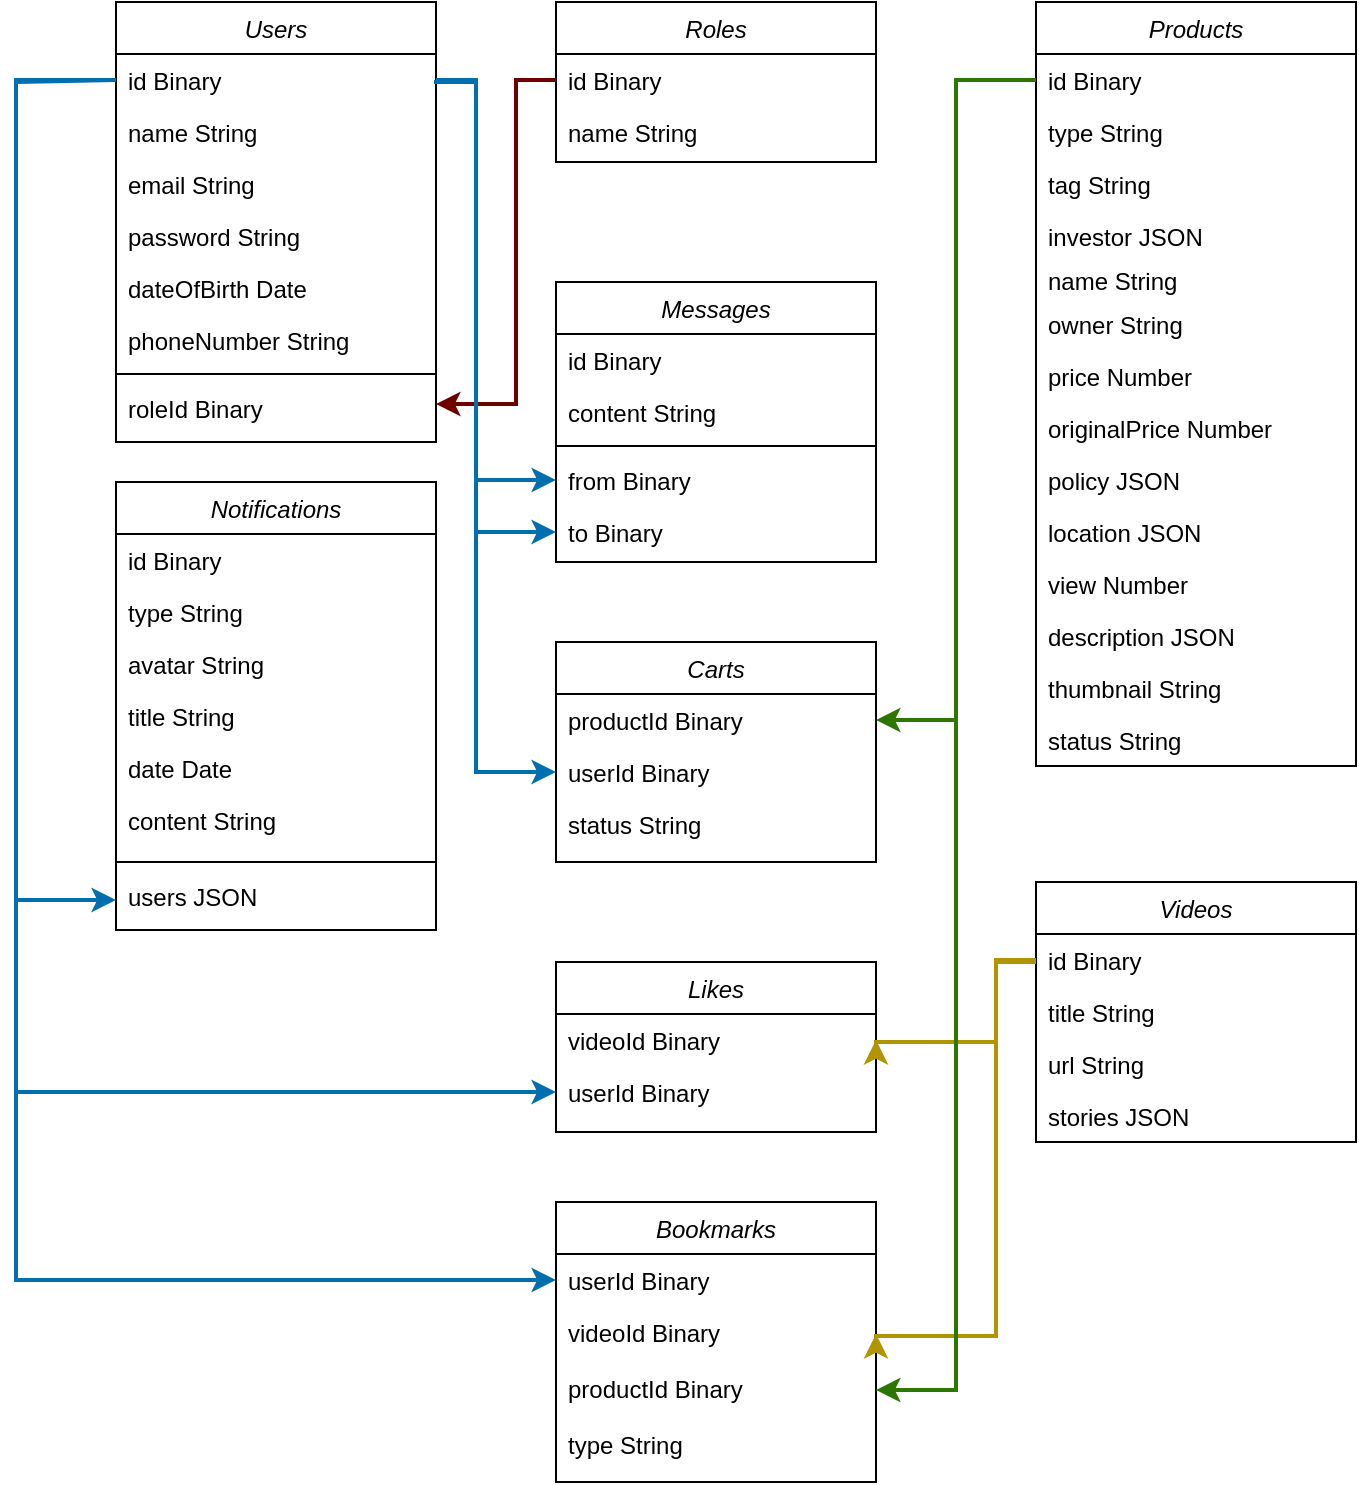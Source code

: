 <mxfile version="21.6.5" type="device">
  <diagram id="C5RBs43oDa-KdzZeNtuy" name="Page-1">
    <mxGraphModel dx="2072" dy="667" grid="1" gridSize="10" guides="1" tooltips="1" connect="1" arrows="1" fold="1" page="1" pageScale="1" pageWidth="827" pageHeight="1169" math="0" shadow="0">
      <root>
        <mxCell id="WIyWlLk6GJQsqaUBKTNV-0" />
        <mxCell id="WIyWlLk6GJQsqaUBKTNV-1" parent="WIyWlLk6GJQsqaUBKTNV-0" />
        <mxCell id="zkfFHV4jXpPFQw0GAbJ--0" value="Users" style="swimlane;fontStyle=2;align=center;verticalAlign=top;childLayout=stackLayout;horizontal=1;startSize=26;horizontalStack=0;resizeParent=1;resizeLast=0;collapsible=1;marginBottom=0;rounded=0;shadow=0;strokeWidth=1;" parent="WIyWlLk6GJQsqaUBKTNV-1" vertex="1">
          <mxGeometry x="100" y="10" width="160" height="220" as="geometry">
            <mxRectangle x="30" y="30" width="160" height="26" as="alternateBounds" />
          </mxGeometry>
        </mxCell>
        <mxCell id="zkfFHV4jXpPFQw0GAbJ--1" value="id Binary" style="text;align=left;verticalAlign=top;spacingLeft=4;spacingRight=4;overflow=hidden;rotatable=0;points=[[0,0.5],[1,0.5]];portConstraint=eastwest;" parent="zkfFHV4jXpPFQw0GAbJ--0" vertex="1">
          <mxGeometry y="26" width="160" height="26" as="geometry" />
        </mxCell>
        <mxCell id="zkfFHV4jXpPFQw0GAbJ--2" value="name String" style="text;align=left;verticalAlign=top;spacingLeft=4;spacingRight=4;overflow=hidden;rotatable=0;points=[[0,0.5],[1,0.5]];portConstraint=eastwest;rounded=0;shadow=0;html=0;" parent="zkfFHV4jXpPFQw0GAbJ--0" vertex="1">
          <mxGeometry y="52" width="160" height="26" as="geometry" />
        </mxCell>
        <mxCell id="zkfFHV4jXpPFQw0GAbJ--5" value="email String" style="text;align=left;verticalAlign=top;spacingLeft=4;spacingRight=4;overflow=hidden;rotatable=0;points=[[0,0.5],[1,0.5]];portConstraint=eastwest;" parent="zkfFHV4jXpPFQw0GAbJ--0" vertex="1">
          <mxGeometry y="78" width="160" height="26" as="geometry" />
        </mxCell>
        <mxCell id="zkfFHV4jXpPFQw0GAbJ--3" value="password String" style="text;align=left;verticalAlign=top;spacingLeft=4;spacingRight=4;overflow=hidden;rotatable=0;points=[[0,0.5],[1,0.5]];portConstraint=eastwest;rounded=0;shadow=0;html=0;" parent="zkfFHV4jXpPFQw0GAbJ--0" vertex="1">
          <mxGeometry y="104" width="160" height="26" as="geometry" />
        </mxCell>
        <mxCell id="c6Am1jkjLjHyoEUc6By3-8" value="dateOfBirth Date" style="text;align=left;verticalAlign=top;spacingLeft=4;spacingRight=4;overflow=hidden;rotatable=0;points=[[0,0.5],[1,0.5]];portConstraint=eastwest;rounded=0;shadow=0;html=0;" vertex="1" parent="zkfFHV4jXpPFQw0GAbJ--0">
          <mxGeometry y="130" width="160" height="26" as="geometry" />
        </mxCell>
        <mxCell id="c6Am1jkjLjHyoEUc6By3-9" value="phoneNumber String" style="text;align=left;verticalAlign=top;spacingLeft=4;spacingRight=4;overflow=hidden;rotatable=0;points=[[0,0.5],[1,0.5]];portConstraint=eastwest;rounded=0;shadow=0;html=0;" vertex="1" parent="zkfFHV4jXpPFQw0GAbJ--0">
          <mxGeometry y="156" width="160" height="26" as="geometry" />
        </mxCell>
        <mxCell id="9Z3LGnj8xISVBrvNvoKR-9" value="" style="line;html=1;strokeWidth=1;align=left;verticalAlign=middle;spacingTop=-1;spacingLeft=3;spacingRight=3;rotatable=0;labelPosition=right;points=[];portConstraint=eastwest;" parent="zkfFHV4jXpPFQw0GAbJ--0" vertex="1">
          <mxGeometry y="182" width="160" height="8" as="geometry" />
        </mxCell>
        <mxCell id="9Z3LGnj8xISVBrvNvoKR-8" value="roleId Binary" style="text;align=left;verticalAlign=top;spacingLeft=4;spacingRight=4;overflow=hidden;rotatable=0;points=[[0,0.5],[1,0.5]];portConstraint=eastwest;rounded=0;shadow=0;html=0;" parent="zkfFHV4jXpPFQw0GAbJ--0" vertex="1">
          <mxGeometry y="190" width="160" height="22" as="geometry" />
        </mxCell>
        <mxCell id="9Z3LGnj8xISVBrvNvoKR-10" value="Roles" style="swimlane;fontStyle=2;align=center;verticalAlign=top;childLayout=stackLayout;horizontal=1;startSize=26;horizontalStack=0;resizeParent=1;resizeLast=0;collapsible=1;marginBottom=0;rounded=0;shadow=0;strokeWidth=1;" parent="WIyWlLk6GJQsqaUBKTNV-1" vertex="1">
          <mxGeometry x="320" y="10" width="160" height="80" as="geometry">
            <mxRectangle x="30" y="30" width="160" height="26" as="alternateBounds" />
          </mxGeometry>
        </mxCell>
        <mxCell id="9Z3LGnj8xISVBrvNvoKR-11" value="id Binary" style="text;align=left;verticalAlign=top;spacingLeft=4;spacingRight=4;overflow=hidden;rotatable=0;points=[[0,0.5],[1,0.5]];portConstraint=eastwest;" parent="9Z3LGnj8xISVBrvNvoKR-10" vertex="1">
          <mxGeometry y="26" width="160" height="26" as="geometry" />
        </mxCell>
        <mxCell id="9Z3LGnj8xISVBrvNvoKR-12" value="name String" style="text;align=left;verticalAlign=top;spacingLeft=4;spacingRight=4;overflow=hidden;rotatable=0;points=[[0,0.5],[1,0.5]];portConstraint=eastwest;rounded=0;shadow=0;html=0;" parent="9Z3LGnj8xISVBrvNvoKR-10" vertex="1">
          <mxGeometry y="52" width="160" height="28" as="geometry" />
        </mxCell>
        <mxCell id="9Z3LGnj8xISVBrvNvoKR-17" style="edgeStyle=orthogonalEdgeStyle;rounded=0;orthogonalLoop=1;jettySize=auto;html=1;exitX=0;exitY=0.5;exitDx=0;exitDy=0;entryX=1;entryY=0.5;entryDx=0;entryDy=0;strokeWidth=2;fillColor=#a20025;strokeColor=#6F0000;" parent="WIyWlLk6GJQsqaUBKTNV-1" source="9Z3LGnj8xISVBrvNvoKR-11" target="9Z3LGnj8xISVBrvNvoKR-8" edge="1">
          <mxGeometry relative="1" as="geometry">
            <Array as="points">
              <mxPoint x="300" y="49" />
              <mxPoint x="300" y="211" />
            </Array>
          </mxGeometry>
        </mxCell>
        <mxCell id="9Z3LGnj8xISVBrvNvoKR-18" value="Products" style="swimlane;fontStyle=2;align=center;verticalAlign=top;childLayout=stackLayout;horizontal=1;startSize=26;horizontalStack=0;resizeParent=1;resizeLast=0;collapsible=1;marginBottom=0;rounded=0;shadow=0;strokeWidth=1;" parent="WIyWlLk6GJQsqaUBKTNV-1" vertex="1">
          <mxGeometry x="560" y="10" width="160" height="382" as="geometry">
            <mxRectangle x="30" y="30" width="160" height="26" as="alternateBounds" />
          </mxGeometry>
        </mxCell>
        <mxCell id="9Z3LGnj8xISVBrvNvoKR-19" value="id Binary" style="text;align=left;verticalAlign=top;spacingLeft=4;spacingRight=4;overflow=hidden;rotatable=0;points=[[0,0.5],[1,0.5]];portConstraint=eastwest;" parent="9Z3LGnj8xISVBrvNvoKR-18" vertex="1">
          <mxGeometry y="26" width="160" height="26" as="geometry" />
        </mxCell>
        <mxCell id="9Z3LGnj8xISVBrvNvoKR-21" value="type String" style="text;align=left;verticalAlign=top;spacingLeft=4;spacingRight=4;overflow=hidden;rotatable=0;points=[[0,0.5],[1,0.5]];portConstraint=eastwest;" parent="9Z3LGnj8xISVBrvNvoKR-18" vertex="1">
          <mxGeometry y="52" width="160" height="26" as="geometry" />
        </mxCell>
        <mxCell id="9Z3LGnj8xISVBrvNvoKR-24" value="tag String" style="text;align=left;verticalAlign=top;spacingLeft=4;spacingRight=4;overflow=hidden;rotatable=0;points=[[0,0.5],[1,0.5]];portConstraint=eastwest;rounded=0;shadow=0;html=0;" parent="9Z3LGnj8xISVBrvNvoKR-18" vertex="1">
          <mxGeometry y="78" width="160" height="26" as="geometry" />
        </mxCell>
        <mxCell id="c6Am1jkjLjHyoEUc6By3-12" value="investor JSON" style="text;align=left;verticalAlign=top;spacingLeft=4;spacingRight=4;overflow=hidden;rotatable=0;points=[[0,0.5],[1,0.5]];portConstraint=eastwest;rounded=0;shadow=0;html=0;" vertex="1" parent="9Z3LGnj8xISVBrvNvoKR-18">
          <mxGeometry y="104" width="160" height="22" as="geometry" />
        </mxCell>
        <mxCell id="c6Am1jkjLjHyoEUc6By3-20" value="name String" style="text;align=left;verticalAlign=top;spacingLeft=4;spacingRight=4;overflow=hidden;rotatable=0;points=[[0,0.5],[1,0.5]];portConstraint=eastwest;rounded=0;shadow=0;html=0;" vertex="1" parent="9Z3LGnj8xISVBrvNvoKR-18">
          <mxGeometry y="126" width="160" height="22" as="geometry" />
        </mxCell>
        <mxCell id="c6Am1jkjLjHyoEUc6By3-32" value="owner String" style="text;align=left;verticalAlign=top;spacingLeft=4;spacingRight=4;overflow=hidden;rotatable=0;points=[[0,0.5],[1,0.5]];portConstraint=eastwest;rounded=0;shadow=0;html=0;" vertex="1" parent="9Z3LGnj8xISVBrvNvoKR-18">
          <mxGeometry y="148" width="160" height="26" as="geometry" />
        </mxCell>
        <mxCell id="c6Am1jkjLjHyoEUc6By3-21" value="price Number" style="text;align=left;verticalAlign=top;spacingLeft=4;spacingRight=4;overflow=hidden;rotatable=0;points=[[0,0.5],[1,0.5]];portConstraint=eastwest;" vertex="1" parent="9Z3LGnj8xISVBrvNvoKR-18">
          <mxGeometry y="174" width="160" height="26" as="geometry" />
        </mxCell>
        <mxCell id="c6Am1jkjLjHyoEUc6By3-22" value="originalPrice Number" style="text;align=left;verticalAlign=top;spacingLeft=4;spacingRight=4;overflow=hidden;rotatable=0;points=[[0,0.5],[1,0.5]];portConstraint=eastwest;rounded=0;shadow=0;html=0;" vertex="1" parent="9Z3LGnj8xISVBrvNvoKR-18">
          <mxGeometry y="200" width="160" height="26" as="geometry" />
        </mxCell>
        <mxCell id="c6Am1jkjLjHyoEUc6By3-24" value="policy JSON" style="text;align=left;verticalAlign=top;spacingLeft=4;spacingRight=4;overflow=hidden;rotatable=0;points=[[0,0.5],[1,0.5]];portConstraint=eastwest;rounded=0;shadow=0;html=0;" vertex="1" parent="9Z3LGnj8xISVBrvNvoKR-18">
          <mxGeometry y="226" width="160" height="26" as="geometry" />
        </mxCell>
        <mxCell id="c6Am1jkjLjHyoEUc6By3-26" value="location JSON" style="text;align=left;verticalAlign=top;spacingLeft=4;spacingRight=4;overflow=hidden;rotatable=0;points=[[0,0.5],[1,0.5]];portConstraint=eastwest;" vertex="1" parent="9Z3LGnj8xISVBrvNvoKR-18">
          <mxGeometry y="252" width="160" height="26" as="geometry" />
        </mxCell>
        <mxCell id="c6Am1jkjLjHyoEUc6By3-27" value="view Number" style="text;align=left;verticalAlign=top;spacingLeft=4;spacingRight=4;overflow=hidden;rotatable=0;points=[[0,0.5],[1,0.5]];portConstraint=eastwest;rounded=0;shadow=0;html=0;" vertex="1" parent="9Z3LGnj8xISVBrvNvoKR-18">
          <mxGeometry y="278" width="160" height="26" as="geometry" />
        </mxCell>
        <mxCell id="c6Am1jkjLjHyoEUc6By3-25" value="description JSON" style="text;align=left;verticalAlign=top;spacingLeft=4;spacingRight=4;overflow=hidden;rotatable=0;points=[[0,0.5],[1,0.5]];portConstraint=eastwest;rounded=0;shadow=0;html=0;" vertex="1" parent="9Z3LGnj8xISVBrvNvoKR-18">
          <mxGeometry y="304" width="160" height="26" as="geometry" />
        </mxCell>
        <mxCell id="c6Am1jkjLjHyoEUc6By3-23" value="thumbnail String" style="text;align=left;verticalAlign=top;spacingLeft=4;spacingRight=4;overflow=hidden;rotatable=0;points=[[0,0.5],[1,0.5]];portConstraint=eastwest;" vertex="1" parent="9Z3LGnj8xISVBrvNvoKR-18">
          <mxGeometry y="330" width="160" height="26" as="geometry" />
        </mxCell>
        <mxCell id="c6Am1jkjLjHyoEUc6By3-33" value="status String" style="text;align=left;verticalAlign=top;spacingLeft=4;spacingRight=4;overflow=hidden;rotatable=0;points=[[0,0.5],[1,0.5]];portConstraint=eastwest;" vertex="1" parent="9Z3LGnj8xISVBrvNvoKR-18">
          <mxGeometry y="356" width="160" height="26" as="geometry" />
        </mxCell>
        <mxCell id="9Z3LGnj8xISVBrvNvoKR-48" value="Videos&#xa;" style="swimlane;fontStyle=2;align=center;verticalAlign=top;childLayout=stackLayout;horizontal=1;startSize=26;horizontalStack=0;resizeParent=1;resizeLast=0;collapsible=1;marginBottom=0;rounded=0;shadow=0;strokeWidth=1;" parent="WIyWlLk6GJQsqaUBKTNV-1" vertex="1">
          <mxGeometry x="560" y="450" width="160" height="130" as="geometry">
            <mxRectangle x="30" y="30" width="160" height="26" as="alternateBounds" />
          </mxGeometry>
        </mxCell>
        <mxCell id="9Z3LGnj8xISVBrvNvoKR-49" value="id Binary" style="text;align=left;verticalAlign=top;spacingLeft=4;spacingRight=4;overflow=hidden;rotatable=0;points=[[0,0.5],[1,0.5]];portConstraint=eastwest;" parent="9Z3LGnj8xISVBrvNvoKR-48" vertex="1">
          <mxGeometry y="26" width="160" height="26" as="geometry" />
        </mxCell>
        <mxCell id="9Z3LGnj8xISVBrvNvoKR-51" value="title String" style="text;align=left;verticalAlign=top;spacingLeft=4;spacingRight=4;overflow=hidden;rotatable=0;points=[[0,0.5],[1,0.5]];portConstraint=eastwest;" parent="9Z3LGnj8xISVBrvNvoKR-48" vertex="1">
          <mxGeometry y="52" width="160" height="26" as="geometry" />
        </mxCell>
        <mxCell id="9Z3LGnj8xISVBrvNvoKR-52" value="url String" style="text;align=left;verticalAlign=top;spacingLeft=4;spacingRight=4;overflow=hidden;rotatable=0;points=[[0,0.5],[1,0.5]];portConstraint=eastwest;rounded=0;shadow=0;html=0;" parent="9Z3LGnj8xISVBrvNvoKR-48" vertex="1">
          <mxGeometry y="78" width="160" height="26" as="geometry" />
        </mxCell>
        <mxCell id="c6Am1jkjLjHyoEUc6By3-44" value="stories JSON" style="text;align=left;verticalAlign=top;spacingLeft=4;spacingRight=4;overflow=hidden;rotatable=0;points=[[0,0.5],[1,0.5]];portConstraint=eastwest;rounded=0;shadow=0;html=0;" vertex="1" parent="9Z3LGnj8xISVBrvNvoKR-48">
          <mxGeometry y="104" width="160" height="26" as="geometry" />
        </mxCell>
        <mxCell id="9Z3LGnj8xISVBrvNvoKR-56" value="Likes" style="swimlane;fontStyle=2;align=center;verticalAlign=top;childLayout=stackLayout;horizontal=1;startSize=26;horizontalStack=0;resizeParent=1;resizeLast=0;collapsible=1;marginBottom=0;rounded=0;shadow=0;strokeWidth=1;" parent="WIyWlLk6GJQsqaUBKTNV-1" vertex="1">
          <mxGeometry x="320" y="490" width="160" height="85" as="geometry">
            <mxRectangle x="30" y="30" width="160" height="26" as="alternateBounds" />
          </mxGeometry>
        </mxCell>
        <mxCell id="9Z3LGnj8xISVBrvNvoKR-57" value="videoId Binary" style="text;align=left;verticalAlign=top;spacingLeft=4;spacingRight=4;overflow=hidden;rotatable=0;points=[[0,0.5],[1,0.5]];portConstraint=eastwest;" parent="9Z3LGnj8xISVBrvNvoKR-56" vertex="1">
          <mxGeometry y="26" width="160" height="26" as="geometry" />
        </mxCell>
        <mxCell id="9Z3LGnj8xISVBrvNvoKR-58" value="userId Binary" style="text;align=left;verticalAlign=top;spacingLeft=4;spacingRight=4;overflow=hidden;rotatable=0;points=[[0,0.5],[1,0.5]];portConstraint=eastwest;rounded=0;shadow=0;html=0;" parent="9Z3LGnj8xISVBrvNvoKR-56" vertex="1">
          <mxGeometry y="52" width="160" height="26" as="geometry" />
        </mxCell>
        <mxCell id="9Z3LGnj8xISVBrvNvoKR-63" style="edgeStyle=orthogonalEdgeStyle;rounded=0;orthogonalLoop=1;jettySize=auto;html=1;exitX=0;exitY=0.5;exitDx=0;exitDy=0;entryX=0;entryY=0.5;entryDx=0;entryDy=0;fillColor=#1ba1e2;strokeColor=#006EAF;strokeWidth=2;" parent="WIyWlLk6GJQsqaUBKTNV-1" source="zkfFHV4jXpPFQw0GAbJ--1" target="9Z3LGnj8xISVBrvNvoKR-58" edge="1">
          <mxGeometry relative="1" as="geometry">
            <Array as="points">
              <mxPoint x="100" y="50" />
              <mxPoint x="50" y="50" />
              <mxPoint x="50" y="555" />
            </Array>
            <mxPoint x="120" y="49" as="sourcePoint" />
            <mxPoint x="340" y="555" as="targetPoint" />
          </mxGeometry>
        </mxCell>
        <mxCell id="9Z3LGnj8xISVBrvNvoKR-65" style="edgeStyle=orthogonalEdgeStyle;rounded=0;orthogonalLoop=1;jettySize=auto;html=1;exitX=0;exitY=0.5;exitDx=0;exitDy=0;entryX=1;entryY=0.5;entryDx=0;entryDy=0;fillColor=#e3c800;strokeColor=#B09500;strokeWidth=2;" parent="WIyWlLk6GJQsqaUBKTNV-1" source="9Z3LGnj8xISVBrvNvoKR-49" target="9Z3LGnj8xISVBrvNvoKR-57" edge="1">
          <mxGeometry relative="1" as="geometry">
            <Array as="points">
              <mxPoint x="540" y="489" />
              <mxPoint x="540" y="530" />
            </Array>
          </mxGeometry>
        </mxCell>
        <mxCell id="9Z3LGnj8xISVBrvNvoKR-66" value="Bookmarks" style="swimlane;fontStyle=2;align=center;verticalAlign=top;childLayout=stackLayout;horizontal=1;startSize=26;horizontalStack=0;resizeParent=1;resizeLast=0;collapsible=1;marginBottom=0;rounded=0;shadow=0;strokeWidth=1;" parent="WIyWlLk6GJQsqaUBKTNV-1" vertex="1">
          <mxGeometry x="320" y="610" width="160" height="140" as="geometry">
            <mxRectangle x="30" y="30" width="160" height="26" as="alternateBounds" />
          </mxGeometry>
        </mxCell>
        <mxCell id="9Z3LGnj8xISVBrvNvoKR-68" value="userId Binary" style="text;align=left;verticalAlign=top;spacingLeft=4;spacingRight=4;overflow=hidden;rotatable=0;points=[[0,0.5],[1,0.5]];portConstraint=eastwest;rounded=0;shadow=0;html=0;" parent="9Z3LGnj8xISVBrvNvoKR-66" vertex="1">
          <mxGeometry y="26" width="160" height="26" as="geometry" />
        </mxCell>
        <mxCell id="9Z3LGnj8xISVBrvNvoKR-67" value="videoId Binary&#xa;" style="text;align=left;verticalAlign=top;spacingLeft=4;spacingRight=4;overflow=hidden;rotatable=0;points=[[0,0.5],[1,0.5]];portConstraint=eastwest;" parent="9Z3LGnj8xISVBrvNvoKR-66" vertex="1">
          <mxGeometry y="52" width="160" height="28" as="geometry" />
        </mxCell>
        <mxCell id="c6Am1jkjLjHyoEUc6By3-45" value="productId Binary" style="text;align=left;verticalAlign=top;spacingLeft=4;spacingRight=4;overflow=hidden;rotatable=0;points=[[0,0.5],[1,0.5]];portConstraint=eastwest;" vertex="1" parent="9Z3LGnj8xISVBrvNvoKR-66">
          <mxGeometry y="80" width="160" height="28" as="geometry" />
        </mxCell>
        <mxCell id="c6Am1jkjLjHyoEUc6By3-46" value="type String" style="text;align=left;verticalAlign=top;spacingLeft=4;spacingRight=4;overflow=hidden;rotatable=0;points=[[0,0.5],[1,0.5]];portConstraint=eastwest;" vertex="1" parent="9Z3LGnj8xISVBrvNvoKR-66">
          <mxGeometry y="108" width="160" height="28" as="geometry" />
        </mxCell>
        <mxCell id="9Z3LGnj8xISVBrvNvoKR-69" style="edgeStyle=orthogonalEdgeStyle;rounded=0;orthogonalLoop=1;jettySize=auto;html=1;exitX=0;exitY=0.5;exitDx=0;exitDy=0;entryX=0;entryY=0.5;entryDx=0;entryDy=0;fillColor=#1ba1e2;strokeColor=#006EAF;strokeWidth=2;" parent="WIyWlLk6GJQsqaUBKTNV-1" source="zkfFHV4jXpPFQw0GAbJ--1" target="9Z3LGnj8xISVBrvNvoKR-68" edge="1">
          <mxGeometry relative="1" as="geometry">
            <Array as="points">
              <mxPoint x="50" y="49" />
              <mxPoint x="50" y="649" />
            </Array>
          </mxGeometry>
        </mxCell>
        <mxCell id="9Z3LGnj8xISVBrvNvoKR-71" style="edgeStyle=orthogonalEdgeStyle;rounded=0;orthogonalLoop=1;jettySize=auto;html=1;entryX=1;entryY=0.5;entryDx=0;entryDy=0;fillColor=#e3c800;strokeColor=#B09500;strokeWidth=2;" parent="WIyWlLk6GJQsqaUBKTNV-1" target="9Z3LGnj8xISVBrvNvoKR-67" edge="1">
          <mxGeometry relative="1" as="geometry">
            <Array as="points">
              <mxPoint x="540" y="490" />
              <mxPoint x="540" y="677" />
            </Array>
            <mxPoint x="560" y="490" as="sourcePoint" />
            <mxPoint x="490" y="677" as="targetPoint" />
          </mxGeometry>
        </mxCell>
        <mxCell id="9Z3LGnj8xISVBrvNvoKR-72" value="Messages" style="swimlane;fontStyle=2;align=center;verticalAlign=top;childLayout=stackLayout;horizontal=1;startSize=26;horizontalStack=0;resizeParent=1;resizeLast=0;collapsible=1;marginBottom=0;rounded=0;shadow=0;strokeWidth=1;" parent="WIyWlLk6GJQsqaUBKTNV-1" vertex="1">
          <mxGeometry x="320" y="150" width="160" height="140" as="geometry">
            <mxRectangle x="30" y="30" width="160" height="26" as="alternateBounds" />
          </mxGeometry>
        </mxCell>
        <mxCell id="9Z3LGnj8xISVBrvNvoKR-73" value="id Binary" style="text;align=left;verticalAlign=top;spacingLeft=4;spacingRight=4;overflow=hidden;rotatable=0;points=[[0,0.5],[1,0.5]];portConstraint=eastwest;" parent="9Z3LGnj8xISVBrvNvoKR-72" vertex="1">
          <mxGeometry y="26" width="160" height="26" as="geometry" />
        </mxCell>
        <mxCell id="9Z3LGnj8xISVBrvNvoKR-74" value="content String" style="text;align=left;verticalAlign=top;spacingLeft=4;spacingRight=4;overflow=hidden;rotatable=0;points=[[0,0.5],[1,0.5]];portConstraint=eastwest;rounded=0;shadow=0;html=0;" parent="9Z3LGnj8xISVBrvNvoKR-72" vertex="1">
          <mxGeometry y="52" width="160" height="26" as="geometry" />
        </mxCell>
        <mxCell id="9Z3LGnj8xISVBrvNvoKR-77" value="" style="line;html=1;strokeWidth=1;align=left;verticalAlign=middle;spacingTop=-1;spacingLeft=3;spacingRight=3;rotatable=0;labelPosition=right;points=[];portConstraint=eastwest;" parent="9Z3LGnj8xISVBrvNvoKR-72" vertex="1">
          <mxGeometry y="78" width="160" height="8" as="geometry" />
        </mxCell>
        <mxCell id="9Z3LGnj8xISVBrvNvoKR-75" value="from Binary" style="text;align=left;verticalAlign=top;spacingLeft=4;spacingRight=4;overflow=hidden;rotatable=0;points=[[0,0.5],[1,0.5]];portConstraint=eastwest;" parent="9Z3LGnj8xISVBrvNvoKR-72" vertex="1">
          <mxGeometry y="86" width="160" height="26" as="geometry" />
        </mxCell>
        <mxCell id="9Z3LGnj8xISVBrvNvoKR-76" value="to Binary" style="text;align=left;verticalAlign=top;spacingLeft=4;spacingRight=4;overflow=hidden;rotatable=0;points=[[0,0.5],[1,0.5]];portConstraint=eastwest;rounded=0;shadow=0;html=0;" parent="9Z3LGnj8xISVBrvNvoKR-72" vertex="1">
          <mxGeometry y="112" width="160" height="26" as="geometry" />
        </mxCell>
        <mxCell id="9Z3LGnj8xISVBrvNvoKR-86" value="Carts" style="swimlane;fontStyle=2;align=center;verticalAlign=top;childLayout=stackLayout;horizontal=1;startSize=26;horizontalStack=0;resizeParent=1;resizeLast=0;collapsible=1;marginBottom=0;rounded=0;shadow=0;strokeWidth=1;" parent="WIyWlLk6GJQsqaUBKTNV-1" vertex="1">
          <mxGeometry x="320" y="330" width="160" height="110" as="geometry">
            <mxRectangle x="30" y="30" width="160" height="26" as="alternateBounds" />
          </mxGeometry>
        </mxCell>
        <mxCell id="9Z3LGnj8xISVBrvNvoKR-87" value="productId Binary" style="text;align=left;verticalAlign=top;spacingLeft=4;spacingRight=4;overflow=hidden;rotatable=0;points=[[0,0.5],[1,0.5]];portConstraint=eastwest;" parent="9Z3LGnj8xISVBrvNvoKR-86" vertex="1">
          <mxGeometry y="26" width="160" height="26" as="geometry" />
        </mxCell>
        <mxCell id="9Z3LGnj8xISVBrvNvoKR-88" value="userId Binary" style="text;align=left;verticalAlign=top;spacingLeft=4;spacingRight=4;overflow=hidden;rotatable=0;points=[[0,0.5],[1,0.5]];portConstraint=eastwest;rounded=0;shadow=0;html=0;" parent="9Z3LGnj8xISVBrvNvoKR-86" vertex="1">
          <mxGeometry y="52" width="160" height="26" as="geometry" />
        </mxCell>
        <mxCell id="c6Am1jkjLjHyoEUc6By3-47" value="status String" style="text;align=left;verticalAlign=top;spacingLeft=4;spacingRight=4;overflow=hidden;rotatable=0;points=[[0,0.5],[1,0.5]];portConstraint=eastwest;rounded=0;shadow=0;html=0;" vertex="1" parent="9Z3LGnj8xISVBrvNvoKR-86">
          <mxGeometry y="78" width="160" height="32" as="geometry" />
        </mxCell>
        <mxCell id="9Z3LGnj8xISVBrvNvoKR-92" style="edgeStyle=orthogonalEdgeStyle;rounded=0;orthogonalLoop=1;jettySize=auto;html=1;exitX=1;exitY=0.5;exitDx=0;exitDy=0;entryX=0;entryY=0.5;entryDx=0;entryDy=0;fillColor=#1ba1e2;strokeColor=#006EAF;strokeWidth=2;" parent="WIyWlLk6GJQsqaUBKTNV-1" source="zkfFHV4jXpPFQw0GAbJ--1" target="9Z3LGnj8xISVBrvNvoKR-88" edge="1">
          <mxGeometry relative="1" as="geometry">
            <Array as="points">
              <mxPoint x="260" y="50" />
              <mxPoint x="280" y="50" />
              <mxPoint x="280" y="395" />
            </Array>
          </mxGeometry>
        </mxCell>
        <mxCell id="c6Am1jkjLjHyoEUc6By3-35" style="edgeStyle=orthogonalEdgeStyle;rounded=0;orthogonalLoop=1;jettySize=auto;html=1;exitX=1;exitY=0.5;exitDx=0;exitDy=0;entryX=0;entryY=0.5;entryDx=0;entryDy=0;strokeWidth=2;fillColor=#1ba1e2;strokeColor=#006EAF;" edge="1" parent="WIyWlLk6GJQsqaUBKTNV-1" source="zkfFHV4jXpPFQw0GAbJ--1" target="9Z3LGnj8xISVBrvNvoKR-75">
          <mxGeometry relative="1" as="geometry">
            <Array as="points">
              <mxPoint x="280" y="49" />
              <mxPoint x="280" y="249" />
            </Array>
          </mxGeometry>
        </mxCell>
        <mxCell id="c6Am1jkjLjHyoEUc6By3-36" style="edgeStyle=orthogonalEdgeStyle;rounded=0;orthogonalLoop=1;jettySize=auto;html=1;exitX=1;exitY=0.5;exitDx=0;exitDy=0;entryX=0;entryY=0.5;entryDx=0;entryDy=0;strokeWidth=2;fillColor=#1ba1e2;strokeColor=#006EAF;" edge="1" parent="WIyWlLk6GJQsqaUBKTNV-1" source="zkfFHV4jXpPFQw0GAbJ--1" target="9Z3LGnj8xISVBrvNvoKR-76">
          <mxGeometry relative="1" as="geometry">
            <Array as="points">
              <mxPoint x="280" y="49" />
              <mxPoint x="280" y="275" />
            </Array>
          </mxGeometry>
        </mxCell>
        <mxCell id="c6Am1jkjLjHyoEUc6By3-37" style="edgeStyle=orthogonalEdgeStyle;rounded=0;orthogonalLoop=1;jettySize=auto;html=1;exitX=0;exitY=0.5;exitDx=0;exitDy=0;entryX=1;entryY=0.5;entryDx=0;entryDy=0;strokeWidth=2;fillColor=#60a917;strokeColor=#2D7600;" edge="1" parent="WIyWlLk6GJQsqaUBKTNV-1" source="9Z3LGnj8xISVBrvNvoKR-19" target="9Z3LGnj8xISVBrvNvoKR-87">
          <mxGeometry relative="1" as="geometry" />
        </mxCell>
        <mxCell id="c6Am1jkjLjHyoEUc6By3-48" style="edgeStyle=orthogonalEdgeStyle;rounded=0;orthogonalLoop=1;jettySize=auto;html=1;exitX=0;exitY=0.5;exitDx=0;exitDy=0;entryX=1;entryY=0.5;entryDx=0;entryDy=0;strokeWidth=2;fillColor=#60a917;strokeColor=#2D7600;" edge="1" parent="WIyWlLk6GJQsqaUBKTNV-1" source="9Z3LGnj8xISVBrvNvoKR-19" target="c6Am1jkjLjHyoEUc6By3-45">
          <mxGeometry relative="1" as="geometry" />
        </mxCell>
        <mxCell id="c6Am1jkjLjHyoEUc6By3-49" value="Notifications" style="swimlane;fontStyle=2;align=center;verticalAlign=top;childLayout=stackLayout;horizontal=1;startSize=26;horizontalStack=0;resizeParent=1;resizeLast=0;collapsible=1;marginBottom=0;rounded=0;shadow=0;strokeWidth=1;" vertex="1" parent="WIyWlLk6GJQsqaUBKTNV-1">
          <mxGeometry x="100" y="250" width="160" height="224" as="geometry">
            <mxRectangle x="30" y="30" width="160" height="26" as="alternateBounds" />
          </mxGeometry>
        </mxCell>
        <mxCell id="c6Am1jkjLjHyoEUc6By3-50" value="id Binary" style="text;align=left;verticalAlign=top;spacingLeft=4;spacingRight=4;overflow=hidden;rotatable=0;points=[[0,0.5],[1,0.5]];portConstraint=eastwest;" vertex="1" parent="c6Am1jkjLjHyoEUc6By3-49">
          <mxGeometry y="26" width="160" height="26" as="geometry" />
        </mxCell>
        <mxCell id="c6Am1jkjLjHyoEUc6By3-52" value="type String" style="text;align=left;verticalAlign=top;spacingLeft=4;spacingRight=4;overflow=hidden;rotatable=0;points=[[0,0.5],[1,0.5]];portConstraint=eastwest;" vertex="1" parent="c6Am1jkjLjHyoEUc6By3-49">
          <mxGeometry y="52" width="160" height="26" as="geometry" />
        </mxCell>
        <mxCell id="c6Am1jkjLjHyoEUc6By3-53" value="avatar String" style="text;align=left;verticalAlign=top;spacingLeft=4;spacingRight=4;overflow=hidden;rotatable=0;points=[[0,0.5],[1,0.5]];portConstraint=eastwest;rounded=0;shadow=0;html=0;" vertex="1" parent="c6Am1jkjLjHyoEUc6By3-49">
          <mxGeometry y="78" width="160" height="26" as="geometry" />
        </mxCell>
        <mxCell id="c6Am1jkjLjHyoEUc6By3-54" value="title String" style="text;align=left;verticalAlign=top;spacingLeft=4;spacingRight=4;overflow=hidden;rotatable=0;points=[[0,0.5],[1,0.5]];portConstraint=eastwest;rounded=0;shadow=0;html=0;" vertex="1" parent="c6Am1jkjLjHyoEUc6By3-49">
          <mxGeometry y="104" width="160" height="26" as="geometry" />
        </mxCell>
        <mxCell id="c6Am1jkjLjHyoEUc6By3-55" value="date Date" style="text;align=left;verticalAlign=top;spacingLeft=4;spacingRight=4;overflow=hidden;rotatable=0;points=[[0,0.5],[1,0.5]];portConstraint=eastwest;rounded=0;shadow=0;html=0;" vertex="1" parent="c6Am1jkjLjHyoEUc6By3-49">
          <mxGeometry y="130" width="160" height="26" as="geometry" />
        </mxCell>
        <mxCell id="c6Am1jkjLjHyoEUc6By3-59" value="content String" style="text;align=left;verticalAlign=top;spacingLeft=4;spacingRight=4;overflow=hidden;rotatable=0;points=[[0,0.5],[1,0.5]];portConstraint=eastwest;rounded=0;shadow=0;html=0;" vertex="1" parent="c6Am1jkjLjHyoEUc6By3-49">
          <mxGeometry y="156" width="160" height="30" as="geometry" />
        </mxCell>
        <mxCell id="c6Am1jkjLjHyoEUc6By3-56" value="" style="line;html=1;strokeWidth=1;align=left;verticalAlign=middle;spacingTop=-1;spacingLeft=3;spacingRight=3;rotatable=0;labelPosition=right;points=[];portConstraint=eastwest;" vertex="1" parent="c6Am1jkjLjHyoEUc6By3-49">
          <mxGeometry y="186" width="160" height="8" as="geometry" />
        </mxCell>
        <mxCell id="c6Am1jkjLjHyoEUc6By3-60" value="users JSON" style="text;align=left;verticalAlign=top;spacingLeft=4;spacingRight=4;overflow=hidden;rotatable=0;points=[[0,0.5],[1,0.5]];portConstraint=eastwest;rounded=0;shadow=0;html=0;" vertex="1" parent="c6Am1jkjLjHyoEUc6By3-49">
          <mxGeometry y="194" width="160" height="30" as="geometry" />
        </mxCell>
        <mxCell id="c6Am1jkjLjHyoEUc6By3-61" style="edgeStyle=orthogonalEdgeStyle;rounded=0;orthogonalLoop=1;jettySize=auto;html=1;exitX=0;exitY=0.5;exitDx=0;exitDy=0;entryX=0;entryY=0.5;entryDx=0;entryDy=0;strokeWidth=2;fillColor=#1ba1e2;strokeColor=#006EAF;" edge="1" parent="WIyWlLk6GJQsqaUBKTNV-1" source="zkfFHV4jXpPFQw0GAbJ--1" target="c6Am1jkjLjHyoEUc6By3-60">
          <mxGeometry relative="1" as="geometry">
            <Array as="points">
              <mxPoint x="50" y="49" />
              <mxPoint x="50" y="459" />
            </Array>
          </mxGeometry>
        </mxCell>
      </root>
    </mxGraphModel>
  </diagram>
</mxfile>
